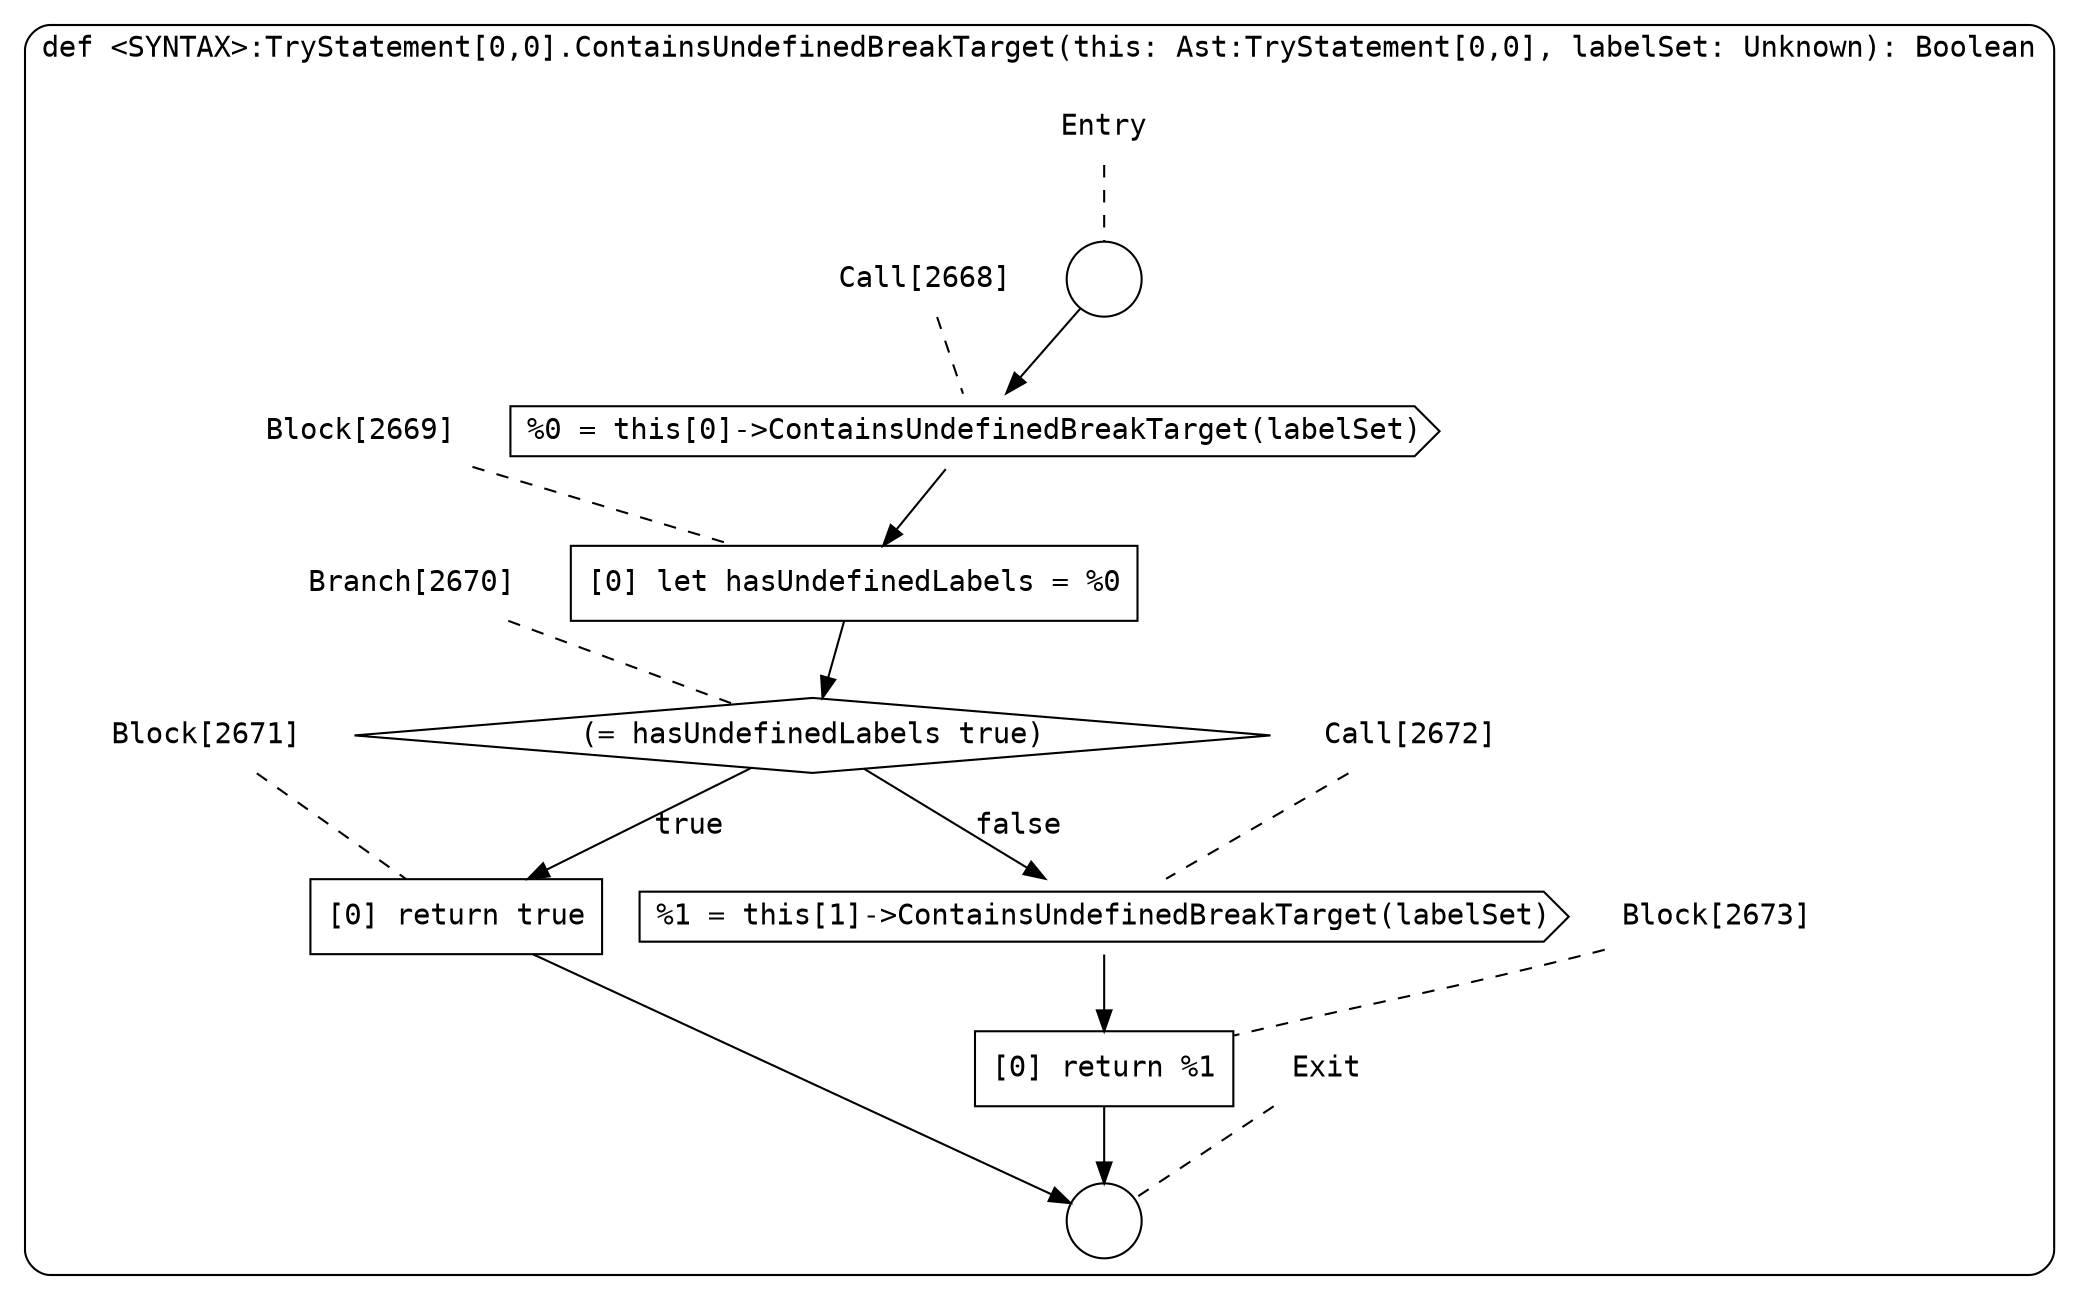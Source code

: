 digraph {
  graph [fontname = "Consolas"]
  node [fontname = "Consolas"]
  edge [fontname = "Consolas"]
  subgraph cluster595 {
    label = "def <SYNTAX>:TryStatement[0,0].ContainsUndefinedBreakTarget(this: Ast:TryStatement[0,0], labelSet: Unknown): Boolean"
    style = rounded
    cluster595_entry_name [shape=none, label=<<font color="black">Entry</font>>]
    cluster595_entry_name -> cluster595_entry [arrowhead=none, color="black", style=dashed]
    cluster595_entry [shape=circle label=" " color="black" fillcolor="white" style=filled]
    cluster595_entry -> node2668 [color="black"]
    cluster595_exit_name [shape=none, label=<<font color="black">Exit</font>>]
    cluster595_exit_name -> cluster595_exit [arrowhead=none, color="black", style=dashed]
    cluster595_exit [shape=circle label=" " color="black" fillcolor="white" style=filled]
    node2668_name [shape=none, label=<<font color="black">Call[2668]</font>>]
    node2668_name -> node2668 [arrowhead=none, color="black", style=dashed]
    node2668 [shape=cds, label=<<font color="black">%0 = this[0]-&gt;ContainsUndefinedBreakTarget(labelSet)</font>> color="black" fillcolor="white", style=filled]
    node2668 -> node2669 [color="black"]
    node2669_name [shape=none, label=<<font color="black">Block[2669]</font>>]
    node2669_name -> node2669 [arrowhead=none, color="black", style=dashed]
    node2669 [shape=box, label=<<font color="black">[0] let hasUndefinedLabels = %0<BR ALIGN="LEFT"/></font>> color="black" fillcolor="white", style=filled]
    node2669 -> node2670 [color="black"]
    node2670_name [shape=none, label=<<font color="black">Branch[2670]</font>>]
    node2670_name -> node2670 [arrowhead=none, color="black", style=dashed]
    node2670 [shape=diamond, label=<<font color="black">(= hasUndefinedLabels true)</font>> color="black" fillcolor="white", style=filled]
    node2670 -> node2671 [label=<<font color="black">true</font>> color="black"]
    node2670 -> node2672 [label=<<font color="black">false</font>> color="black"]
    node2671_name [shape=none, label=<<font color="black">Block[2671]</font>>]
    node2671_name -> node2671 [arrowhead=none, color="black", style=dashed]
    node2671 [shape=box, label=<<font color="black">[0] return true<BR ALIGN="LEFT"/></font>> color="black" fillcolor="white", style=filled]
    node2671 -> cluster595_exit [color="black"]
    node2672_name [shape=none, label=<<font color="black">Call[2672]</font>>]
    node2672_name -> node2672 [arrowhead=none, color="black", style=dashed]
    node2672 [shape=cds, label=<<font color="black">%1 = this[1]-&gt;ContainsUndefinedBreakTarget(labelSet)</font>> color="black" fillcolor="white", style=filled]
    node2672 -> node2673 [color="black"]
    node2673_name [shape=none, label=<<font color="black">Block[2673]</font>>]
    node2673_name -> node2673 [arrowhead=none, color="black", style=dashed]
    node2673 [shape=box, label=<<font color="black">[0] return %1<BR ALIGN="LEFT"/></font>> color="black" fillcolor="white", style=filled]
    node2673 -> cluster595_exit [color="black"]
  }
}